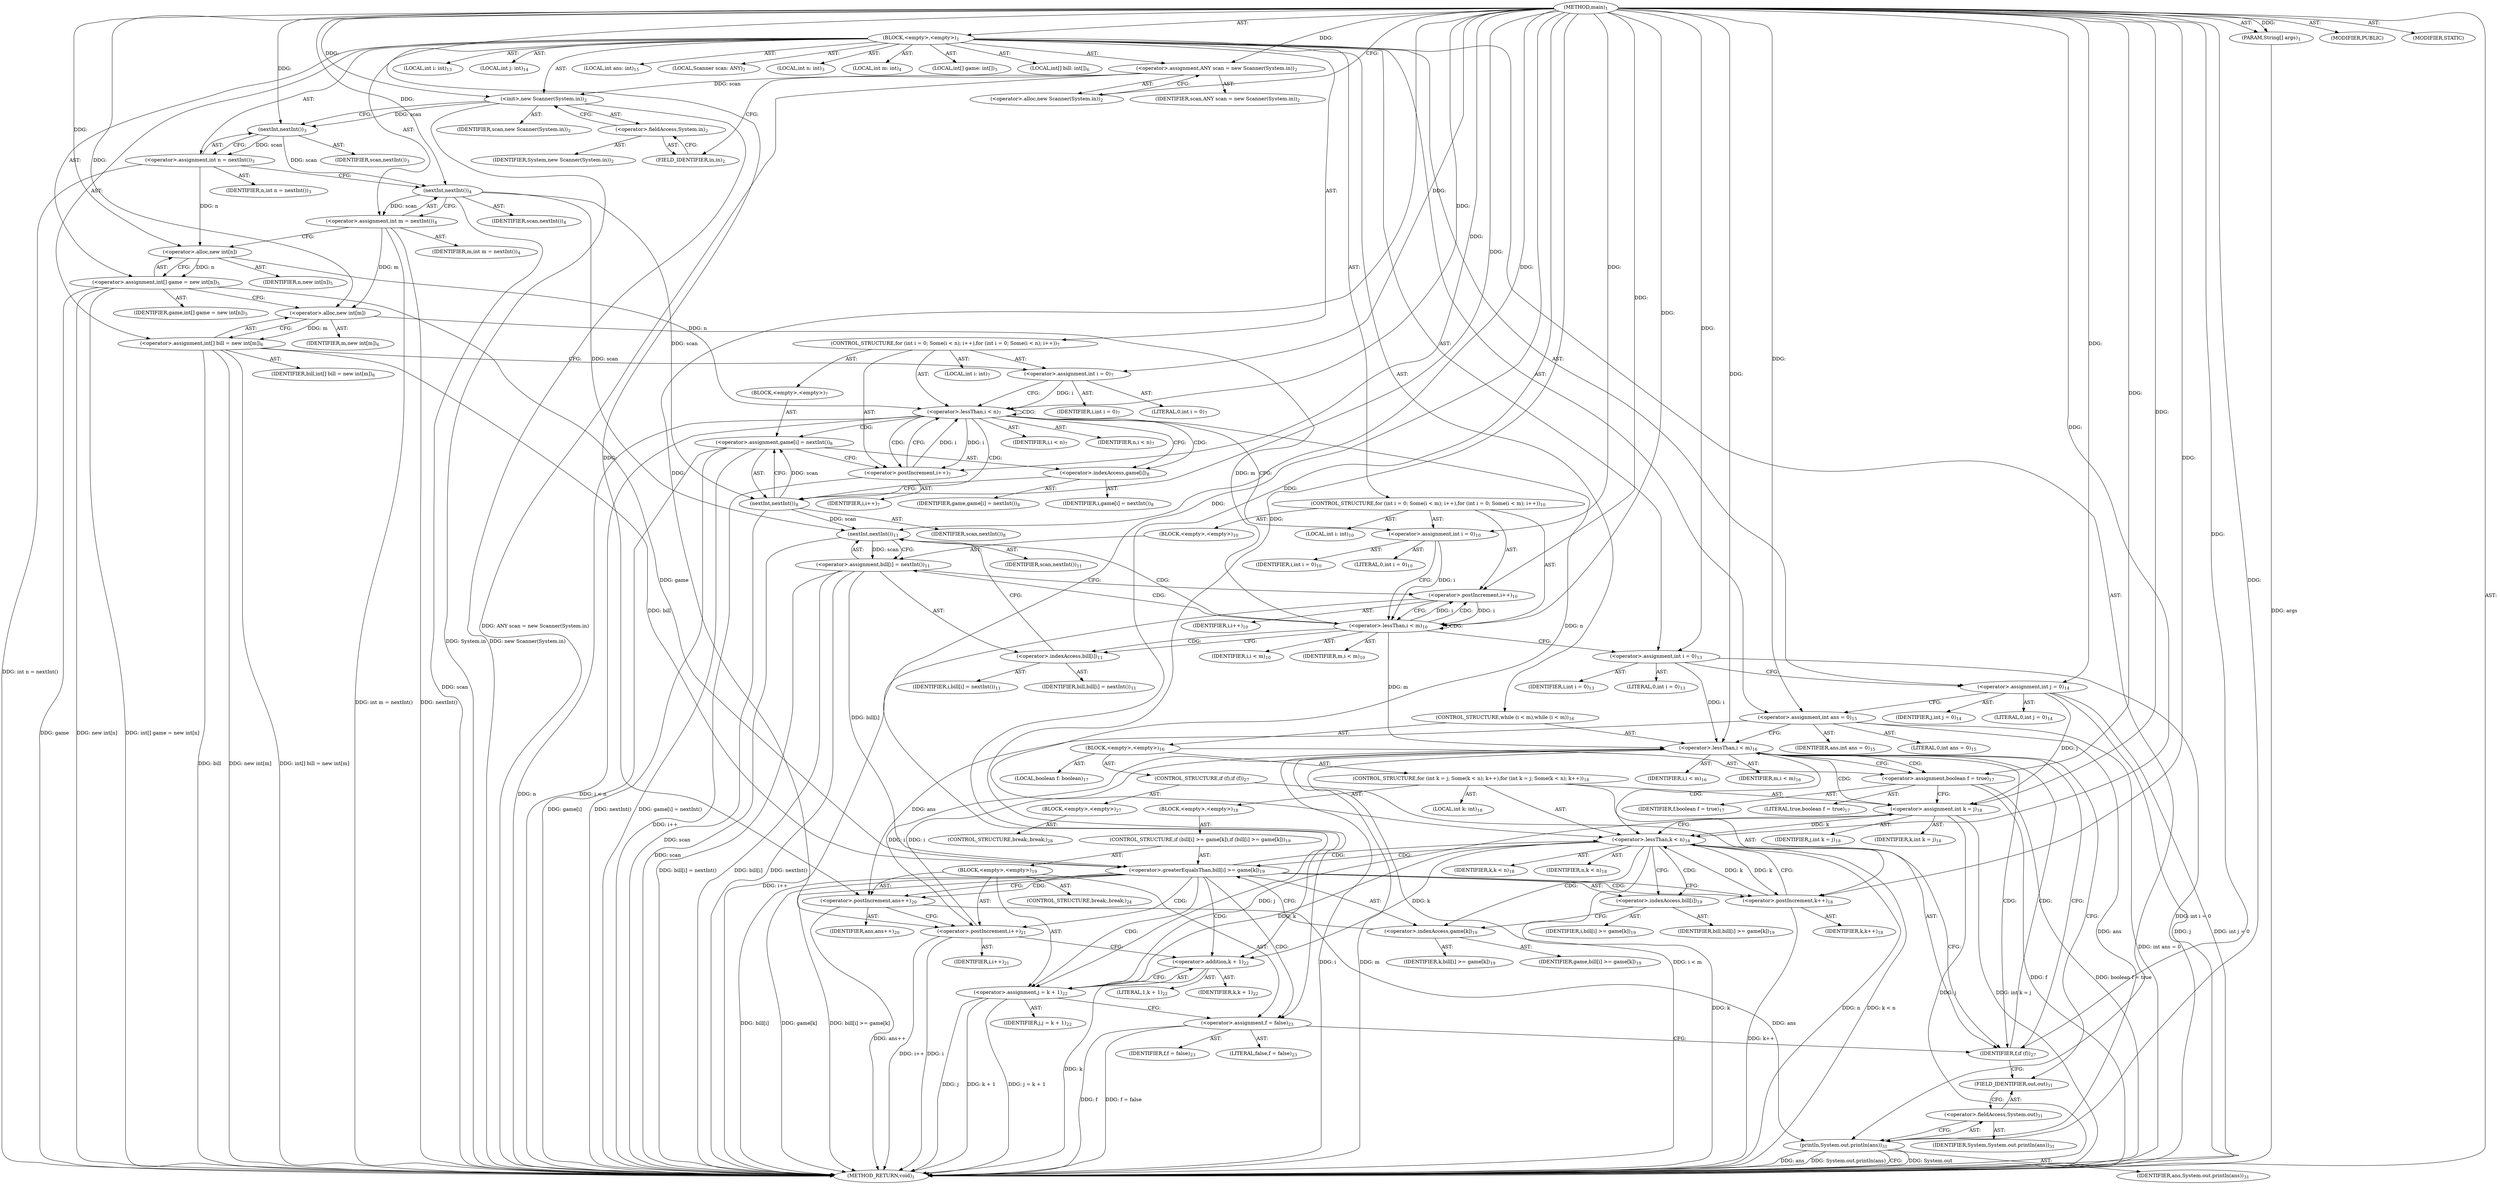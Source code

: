 digraph "main" {  
"19" [label = <(METHOD,main)<SUB>1</SUB>> ]
"20" [label = <(PARAM,String[] args)<SUB>1</SUB>> ]
"21" [label = <(BLOCK,&lt;empty&gt;,&lt;empty&gt;)<SUB>1</SUB>> ]
"4" [label = <(LOCAL,Scanner scan: ANY)<SUB>2</SUB>> ]
"22" [label = <(&lt;operator&gt;.assignment,ANY scan = new Scanner(System.in))<SUB>2</SUB>> ]
"23" [label = <(IDENTIFIER,scan,ANY scan = new Scanner(System.in))<SUB>2</SUB>> ]
"24" [label = <(&lt;operator&gt;.alloc,new Scanner(System.in))<SUB>2</SUB>> ]
"25" [label = <(&lt;init&gt;,new Scanner(System.in))<SUB>2</SUB>> ]
"3" [label = <(IDENTIFIER,scan,new Scanner(System.in))<SUB>2</SUB>> ]
"26" [label = <(&lt;operator&gt;.fieldAccess,System.in)<SUB>2</SUB>> ]
"27" [label = <(IDENTIFIER,System,new Scanner(System.in))<SUB>2</SUB>> ]
"28" [label = <(FIELD_IDENTIFIER,in,in)<SUB>2</SUB>> ]
"29" [label = <(LOCAL,int n: int)<SUB>3</SUB>> ]
"30" [label = <(&lt;operator&gt;.assignment,int n = nextInt())<SUB>3</SUB>> ]
"31" [label = <(IDENTIFIER,n,int n = nextInt())<SUB>3</SUB>> ]
"32" [label = <(nextInt,nextInt())<SUB>3</SUB>> ]
"33" [label = <(IDENTIFIER,scan,nextInt())<SUB>3</SUB>> ]
"34" [label = <(LOCAL,int m: int)<SUB>4</SUB>> ]
"35" [label = <(&lt;operator&gt;.assignment,int m = nextInt())<SUB>4</SUB>> ]
"36" [label = <(IDENTIFIER,m,int m = nextInt())<SUB>4</SUB>> ]
"37" [label = <(nextInt,nextInt())<SUB>4</SUB>> ]
"38" [label = <(IDENTIFIER,scan,nextInt())<SUB>4</SUB>> ]
"39" [label = <(LOCAL,int[] game: int[])<SUB>5</SUB>> ]
"40" [label = <(&lt;operator&gt;.assignment,int[] game = new int[n])<SUB>5</SUB>> ]
"41" [label = <(IDENTIFIER,game,int[] game = new int[n])<SUB>5</SUB>> ]
"42" [label = <(&lt;operator&gt;.alloc,new int[n])> ]
"43" [label = <(IDENTIFIER,n,new int[n])<SUB>5</SUB>> ]
"44" [label = <(LOCAL,int[] bill: int[])<SUB>6</SUB>> ]
"45" [label = <(&lt;operator&gt;.assignment,int[] bill = new int[m])<SUB>6</SUB>> ]
"46" [label = <(IDENTIFIER,bill,int[] bill = new int[m])<SUB>6</SUB>> ]
"47" [label = <(&lt;operator&gt;.alloc,new int[m])> ]
"48" [label = <(IDENTIFIER,m,new int[m])<SUB>6</SUB>> ]
"49" [label = <(CONTROL_STRUCTURE,for (int i = 0; Some(i &lt; n); i++),for (int i = 0; Some(i &lt; n); i++))<SUB>7</SUB>> ]
"50" [label = <(LOCAL,int i: int)<SUB>7</SUB>> ]
"51" [label = <(&lt;operator&gt;.assignment,int i = 0)<SUB>7</SUB>> ]
"52" [label = <(IDENTIFIER,i,int i = 0)<SUB>7</SUB>> ]
"53" [label = <(LITERAL,0,int i = 0)<SUB>7</SUB>> ]
"54" [label = <(&lt;operator&gt;.lessThan,i &lt; n)<SUB>7</SUB>> ]
"55" [label = <(IDENTIFIER,i,i &lt; n)<SUB>7</SUB>> ]
"56" [label = <(IDENTIFIER,n,i &lt; n)<SUB>7</SUB>> ]
"57" [label = <(&lt;operator&gt;.postIncrement,i++)<SUB>7</SUB>> ]
"58" [label = <(IDENTIFIER,i,i++)<SUB>7</SUB>> ]
"59" [label = <(BLOCK,&lt;empty&gt;,&lt;empty&gt;)<SUB>7</SUB>> ]
"60" [label = <(&lt;operator&gt;.assignment,game[i] = nextInt())<SUB>8</SUB>> ]
"61" [label = <(&lt;operator&gt;.indexAccess,game[i])<SUB>8</SUB>> ]
"62" [label = <(IDENTIFIER,game,game[i] = nextInt())<SUB>8</SUB>> ]
"63" [label = <(IDENTIFIER,i,game[i] = nextInt())<SUB>8</SUB>> ]
"64" [label = <(nextInt,nextInt())<SUB>8</SUB>> ]
"65" [label = <(IDENTIFIER,scan,nextInt())<SUB>8</SUB>> ]
"66" [label = <(CONTROL_STRUCTURE,for (int i = 0; Some(i &lt; m); i++),for (int i = 0; Some(i &lt; m); i++))<SUB>10</SUB>> ]
"67" [label = <(LOCAL,int i: int)<SUB>10</SUB>> ]
"68" [label = <(&lt;operator&gt;.assignment,int i = 0)<SUB>10</SUB>> ]
"69" [label = <(IDENTIFIER,i,int i = 0)<SUB>10</SUB>> ]
"70" [label = <(LITERAL,0,int i = 0)<SUB>10</SUB>> ]
"71" [label = <(&lt;operator&gt;.lessThan,i &lt; m)<SUB>10</SUB>> ]
"72" [label = <(IDENTIFIER,i,i &lt; m)<SUB>10</SUB>> ]
"73" [label = <(IDENTIFIER,m,i &lt; m)<SUB>10</SUB>> ]
"74" [label = <(&lt;operator&gt;.postIncrement,i++)<SUB>10</SUB>> ]
"75" [label = <(IDENTIFIER,i,i++)<SUB>10</SUB>> ]
"76" [label = <(BLOCK,&lt;empty&gt;,&lt;empty&gt;)<SUB>10</SUB>> ]
"77" [label = <(&lt;operator&gt;.assignment,bill[i] = nextInt())<SUB>11</SUB>> ]
"78" [label = <(&lt;operator&gt;.indexAccess,bill[i])<SUB>11</SUB>> ]
"79" [label = <(IDENTIFIER,bill,bill[i] = nextInt())<SUB>11</SUB>> ]
"80" [label = <(IDENTIFIER,i,bill[i] = nextInt())<SUB>11</SUB>> ]
"81" [label = <(nextInt,nextInt())<SUB>11</SUB>> ]
"82" [label = <(IDENTIFIER,scan,nextInt())<SUB>11</SUB>> ]
"83" [label = <(LOCAL,int i: int)<SUB>13</SUB>> ]
"84" [label = <(&lt;operator&gt;.assignment,int i = 0)<SUB>13</SUB>> ]
"85" [label = <(IDENTIFIER,i,int i = 0)<SUB>13</SUB>> ]
"86" [label = <(LITERAL,0,int i = 0)<SUB>13</SUB>> ]
"87" [label = <(LOCAL,int j: int)<SUB>14</SUB>> ]
"88" [label = <(&lt;operator&gt;.assignment,int j = 0)<SUB>14</SUB>> ]
"89" [label = <(IDENTIFIER,j,int j = 0)<SUB>14</SUB>> ]
"90" [label = <(LITERAL,0,int j = 0)<SUB>14</SUB>> ]
"91" [label = <(LOCAL,int ans: int)<SUB>15</SUB>> ]
"92" [label = <(&lt;operator&gt;.assignment,int ans = 0)<SUB>15</SUB>> ]
"93" [label = <(IDENTIFIER,ans,int ans = 0)<SUB>15</SUB>> ]
"94" [label = <(LITERAL,0,int ans = 0)<SUB>15</SUB>> ]
"95" [label = <(CONTROL_STRUCTURE,while (i &lt; m),while (i &lt; m))<SUB>16</SUB>> ]
"96" [label = <(&lt;operator&gt;.lessThan,i &lt; m)<SUB>16</SUB>> ]
"97" [label = <(IDENTIFIER,i,i &lt; m)<SUB>16</SUB>> ]
"98" [label = <(IDENTIFIER,m,i &lt; m)<SUB>16</SUB>> ]
"99" [label = <(BLOCK,&lt;empty&gt;,&lt;empty&gt;)<SUB>16</SUB>> ]
"100" [label = <(LOCAL,boolean f: boolean)<SUB>17</SUB>> ]
"101" [label = <(&lt;operator&gt;.assignment,boolean f = true)<SUB>17</SUB>> ]
"102" [label = <(IDENTIFIER,f,boolean f = true)<SUB>17</SUB>> ]
"103" [label = <(LITERAL,true,boolean f = true)<SUB>17</SUB>> ]
"104" [label = <(CONTROL_STRUCTURE,for (int k = j; Some(k &lt; n); k++),for (int k = j; Some(k &lt; n); k++))<SUB>18</SUB>> ]
"105" [label = <(LOCAL,int k: int)<SUB>18</SUB>> ]
"106" [label = <(&lt;operator&gt;.assignment,int k = j)<SUB>18</SUB>> ]
"107" [label = <(IDENTIFIER,k,int k = j)<SUB>18</SUB>> ]
"108" [label = <(IDENTIFIER,j,int k = j)<SUB>18</SUB>> ]
"109" [label = <(&lt;operator&gt;.lessThan,k &lt; n)<SUB>18</SUB>> ]
"110" [label = <(IDENTIFIER,k,k &lt; n)<SUB>18</SUB>> ]
"111" [label = <(IDENTIFIER,n,k &lt; n)<SUB>18</SUB>> ]
"112" [label = <(&lt;operator&gt;.postIncrement,k++)<SUB>18</SUB>> ]
"113" [label = <(IDENTIFIER,k,k++)<SUB>18</SUB>> ]
"114" [label = <(BLOCK,&lt;empty&gt;,&lt;empty&gt;)<SUB>18</SUB>> ]
"115" [label = <(CONTROL_STRUCTURE,if (bill[i] &gt;= game[k]),if (bill[i] &gt;= game[k]))<SUB>19</SUB>> ]
"116" [label = <(&lt;operator&gt;.greaterEqualsThan,bill[i] &gt;= game[k])<SUB>19</SUB>> ]
"117" [label = <(&lt;operator&gt;.indexAccess,bill[i])<SUB>19</SUB>> ]
"118" [label = <(IDENTIFIER,bill,bill[i] &gt;= game[k])<SUB>19</SUB>> ]
"119" [label = <(IDENTIFIER,i,bill[i] &gt;= game[k])<SUB>19</SUB>> ]
"120" [label = <(&lt;operator&gt;.indexAccess,game[k])<SUB>19</SUB>> ]
"121" [label = <(IDENTIFIER,game,bill[i] &gt;= game[k])<SUB>19</SUB>> ]
"122" [label = <(IDENTIFIER,k,bill[i] &gt;= game[k])<SUB>19</SUB>> ]
"123" [label = <(BLOCK,&lt;empty&gt;,&lt;empty&gt;)<SUB>19</SUB>> ]
"124" [label = <(&lt;operator&gt;.postIncrement,ans++)<SUB>20</SUB>> ]
"125" [label = <(IDENTIFIER,ans,ans++)<SUB>20</SUB>> ]
"126" [label = <(&lt;operator&gt;.postIncrement,i++)<SUB>21</SUB>> ]
"127" [label = <(IDENTIFIER,i,i++)<SUB>21</SUB>> ]
"128" [label = <(&lt;operator&gt;.assignment,j = k + 1)<SUB>22</SUB>> ]
"129" [label = <(IDENTIFIER,j,j = k + 1)<SUB>22</SUB>> ]
"130" [label = <(&lt;operator&gt;.addition,k + 1)<SUB>22</SUB>> ]
"131" [label = <(IDENTIFIER,k,k + 1)<SUB>22</SUB>> ]
"132" [label = <(LITERAL,1,k + 1)<SUB>22</SUB>> ]
"133" [label = <(&lt;operator&gt;.assignment,f = false)<SUB>23</SUB>> ]
"134" [label = <(IDENTIFIER,f,f = false)<SUB>23</SUB>> ]
"135" [label = <(LITERAL,false,f = false)<SUB>23</SUB>> ]
"136" [label = <(CONTROL_STRUCTURE,break;,break;)<SUB>24</SUB>> ]
"137" [label = <(CONTROL_STRUCTURE,if (f),if (f))<SUB>27</SUB>> ]
"138" [label = <(IDENTIFIER,f,if (f))<SUB>27</SUB>> ]
"139" [label = <(BLOCK,&lt;empty&gt;,&lt;empty&gt;)<SUB>27</SUB>> ]
"140" [label = <(CONTROL_STRUCTURE,break;,break;)<SUB>28</SUB>> ]
"141" [label = <(println,System.out.println(ans))<SUB>31</SUB>> ]
"142" [label = <(&lt;operator&gt;.fieldAccess,System.out)<SUB>31</SUB>> ]
"143" [label = <(IDENTIFIER,System,System.out.println(ans))<SUB>31</SUB>> ]
"144" [label = <(FIELD_IDENTIFIER,out,out)<SUB>31</SUB>> ]
"145" [label = <(IDENTIFIER,ans,System.out.println(ans))<SUB>31</SUB>> ]
"146" [label = <(MODIFIER,PUBLIC)> ]
"147" [label = <(MODIFIER,STATIC)> ]
"148" [label = <(METHOD_RETURN,void)<SUB>1</SUB>> ]
  "19" -> "20"  [ label = "AST: "] 
  "19" -> "21"  [ label = "AST: "] 
  "19" -> "146"  [ label = "AST: "] 
  "19" -> "147"  [ label = "AST: "] 
  "19" -> "148"  [ label = "AST: "] 
  "21" -> "4"  [ label = "AST: "] 
  "21" -> "22"  [ label = "AST: "] 
  "21" -> "25"  [ label = "AST: "] 
  "21" -> "29"  [ label = "AST: "] 
  "21" -> "30"  [ label = "AST: "] 
  "21" -> "34"  [ label = "AST: "] 
  "21" -> "35"  [ label = "AST: "] 
  "21" -> "39"  [ label = "AST: "] 
  "21" -> "40"  [ label = "AST: "] 
  "21" -> "44"  [ label = "AST: "] 
  "21" -> "45"  [ label = "AST: "] 
  "21" -> "49"  [ label = "AST: "] 
  "21" -> "66"  [ label = "AST: "] 
  "21" -> "83"  [ label = "AST: "] 
  "21" -> "84"  [ label = "AST: "] 
  "21" -> "87"  [ label = "AST: "] 
  "21" -> "88"  [ label = "AST: "] 
  "21" -> "91"  [ label = "AST: "] 
  "21" -> "92"  [ label = "AST: "] 
  "21" -> "95"  [ label = "AST: "] 
  "21" -> "141"  [ label = "AST: "] 
  "22" -> "23"  [ label = "AST: "] 
  "22" -> "24"  [ label = "AST: "] 
  "25" -> "3"  [ label = "AST: "] 
  "25" -> "26"  [ label = "AST: "] 
  "26" -> "27"  [ label = "AST: "] 
  "26" -> "28"  [ label = "AST: "] 
  "30" -> "31"  [ label = "AST: "] 
  "30" -> "32"  [ label = "AST: "] 
  "32" -> "33"  [ label = "AST: "] 
  "35" -> "36"  [ label = "AST: "] 
  "35" -> "37"  [ label = "AST: "] 
  "37" -> "38"  [ label = "AST: "] 
  "40" -> "41"  [ label = "AST: "] 
  "40" -> "42"  [ label = "AST: "] 
  "42" -> "43"  [ label = "AST: "] 
  "45" -> "46"  [ label = "AST: "] 
  "45" -> "47"  [ label = "AST: "] 
  "47" -> "48"  [ label = "AST: "] 
  "49" -> "50"  [ label = "AST: "] 
  "49" -> "51"  [ label = "AST: "] 
  "49" -> "54"  [ label = "AST: "] 
  "49" -> "57"  [ label = "AST: "] 
  "49" -> "59"  [ label = "AST: "] 
  "51" -> "52"  [ label = "AST: "] 
  "51" -> "53"  [ label = "AST: "] 
  "54" -> "55"  [ label = "AST: "] 
  "54" -> "56"  [ label = "AST: "] 
  "57" -> "58"  [ label = "AST: "] 
  "59" -> "60"  [ label = "AST: "] 
  "60" -> "61"  [ label = "AST: "] 
  "60" -> "64"  [ label = "AST: "] 
  "61" -> "62"  [ label = "AST: "] 
  "61" -> "63"  [ label = "AST: "] 
  "64" -> "65"  [ label = "AST: "] 
  "66" -> "67"  [ label = "AST: "] 
  "66" -> "68"  [ label = "AST: "] 
  "66" -> "71"  [ label = "AST: "] 
  "66" -> "74"  [ label = "AST: "] 
  "66" -> "76"  [ label = "AST: "] 
  "68" -> "69"  [ label = "AST: "] 
  "68" -> "70"  [ label = "AST: "] 
  "71" -> "72"  [ label = "AST: "] 
  "71" -> "73"  [ label = "AST: "] 
  "74" -> "75"  [ label = "AST: "] 
  "76" -> "77"  [ label = "AST: "] 
  "77" -> "78"  [ label = "AST: "] 
  "77" -> "81"  [ label = "AST: "] 
  "78" -> "79"  [ label = "AST: "] 
  "78" -> "80"  [ label = "AST: "] 
  "81" -> "82"  [ label = "AST: "] 
  "84" -> "85"  [ label = "AST: "] 
  "84" -> "86"  [ label = "AST: "] 
  "88" -> "89"  [ label = "AST: "] 
  "88" -> "90"  [ label = "AST: "] 
  "92" -> "93"  [ label = "AST: "] 
  "92" -> "94"  [ label = "AST: "] 
  "95" -> "96"  [ label = "AST: "] 
  "95" -> "99"  [ label = "AST: "] 
  "96" -> "97"  [ label = "AST: "] 
  "96" -> "98"  [ label = "AST: "] 
  "99" -> "100"  [ label = "AST: "] 
  "99" -> "101"  [ label = "AST: "] 
  "99" -> "104"  [ label = "AST: "] 
  "99" -> "137"  [ label = "AST: "] 
  "101" -> "102"  [ label = "AST: "] 
  "101" -> "103"  [ label = "AST: "] 
  "104" -> "105"  [ label = "AST: "] 
  "104" -> "106"  [ label = "AST: "] 
  "104" -> "109"  [ label = "AST: "] 
  "104" -> "112"  [ label = "AST: "] 
  "104" -> "114"  [ label = "AST: "] 
  "106" -> "107"  [ label = "AST: "] 
  "106" -> "108"  [ label = "AST: "] 
  "109" -> "110"  [ label = "AST: "] 
  "109" -> "111"  [ label = "AST: "] 
  "112" -> "113"  [ label = "AST: "] 
  "114" -> "115"  [ label = "AST: "] 
  "115" -> "116"  [ label = "AST: "] 
  "115" -> "123"  [ label = "AST: "] 
  "116" -> "117"  [ label = "AST: "] 
  "116" -> "120"  [ label = "AST: "] 
  "117" -> "118"  [ label = "AST: "] 
  "117" -> "119"  [ label = "AST: "] 
  "120" -> "121"  [ label = "AST: "] 
  "120" -> "122"  [ label = "AST: "] 
  "123" -> "124"  [ label = "AST: "] 
  "123" -> "126"  [ label = "AST: "] 
  "123" -> "128"  [ label = "AST: "] 
  "123" -> "133"  [ label = "AST: "] 
  "123" -> "136"  [ label = "AST: "] 
  "124" -> "125"  [ label = "AST: "] 
  "126" -> "127"  [ label = "AST: "] 
  "128" -> "129"  [ label = "AST: "] 
  "128" -> "130"  [ label = "AST: "] 
  "130" -> "131"  [ label = "AST: "] 
  "130" -> "132"  [ label = "AST: "] 
  "133" -> "134"  [ label = "AST: "] 
  "133" -> "135"  [ label = "AST: "] 
  "137" -> "138"  [ label = "AST: "] 
  "137" -> "139"  [ label = "AST: "] 
  "139" -> "140"  [ label = "AST: "] 
  "141" -> "142"  [ label = "AST: "] 
  "141" -> "145"  [ label = "AST: "] 
  "142" -> "143"  [ label = "AST: "] 
  "142" -> "144"  [ label = "AST: "] 
  "22" -> "28"  [ label = "CFG: "] 
  "25" -> "32"  [ label = "CFG: "] 
  "30" -> "37"  [ label = "CFG: "] 
  "35" -> "42"  [ label = "CFG: "] 
  "40" -> "47"  [ label = "CFG: "] 
  "45" -> "51"  [ label = "CFG: "] 
  "84" -> "88"  [ label = "CFG: "] 
  "88" -> "92"  [ label = "CFG: "] 
  "92" -> "96"  [ label = "CFG: "] 
  "141" -> "148"  [ label = "CFG: "] 
  "24" -> "22"  [ label = "CFG: "] 
  "26" -> "25"  [ label = "CFG: "] 
  "32" -> "30"  [ label = "CFG: "] 
  "37" -> "35"  [ label = "CFG: "] 
  "42" -> "40"  [ label = "CFG: "] 
  "47" -> "45"  [ label = "CFG: "] 
  "51" -> "54"  [ label = "CFG: "] 
  "54" -> "61"  [ label = "CFG: "] 
  "54" -> "68"  [ label = "CFG: "] 
  "57" -> "54"  [ label = "CFG: "] 
  "68" -> "71"  [ label = "CFG: "] 
  "71" -> "78"  [ label = "CFG: "] 
  "71" -> "84"  [ label = "CFG: "] 
  "74" -> "71"  [ label = "CFG: "] 
  "96" -> "101"  [ label = "CFG: "] 
  "96" -> "144"  [ label = "CFG: "] 
  "142" -> "141"  [ label = "CFG: "] 
  "28" -> "26"  [ label = "CFG: "] 
  "60" -> "57"  [ label = "CFG: "] 
  "77" -> "74"  [ label = "CFG: "] 
  "101" -> "106"  [ label = "CFG: "] 
  "144" -> "142"  [ label = "CFG: "] 
  "61" -> "64"  [ label = "CFG: "] 
  "64" -> "60"  [ label = "CFG: "] 
  "78" -> "81"  [ label = "CFG: "] 
  "81" -> "77"  [ label = "CFG: "] 
  "106" -> "109"  [ label = "CFG: "] 
  "109" -> "138"  [ label = "CFG: "] 
  "109" -> "117"  [ label = "CFG: "] 
  "112" -> "109"  [ label = "CFG: "] 
  "138" -> "96"  [ label = "CFG: "] 
  "138" -> "144"  [ label = "CFG: "] 
  "116" -> "124"  [ label = "CFG: "] 
  "116" -> "112"  [ label = "CFG: "] 
  "117" -> "120"  [ label = "CFG: "] 
  "120" -> "116"  [ label = "CFG: "] 
  "124" -> "126"  [ label = "CFG: "] 
  "126" -> "130"  [ label = "CFG: "] 
  "128" -> "133"  [ label = "CFG: "] 
  "133" -> "138"  [ label = "CFG: "] 
  "130" -> "128"  [ label = "CFG: "] 
  "19" -> "24"  [ label = "CFG: "] 
  "20" -> "148"  [ label = "DDG: args"] 
  "22" -> "148"  [ label = "DDG: ANY scan = new Scanner(System.in)"] 
  "25" -> "148"  [ label = "DDG: System.in"] 
  "25" -> "148"  [ label = "DDG: new Scanner(System.in)"] 
  "30" -> "148"  [ label = "DDG: int n = nextInt()"] 
  "37" -> "148"  [ label = "DDG: scan"] 
  "35" -> "148"  [ label = "DDG: nextInt()"] 
  "35" -> "148"  [ label = "DDG: int m = nextInt()"] 
  "40" -> "148"  [ label = "DDG: game"] 
  "40" -> "148"  [ label = "DDG: new int[n]"] 
  "40" -> "148"  [ label = "DDG: int[] game = new int[n]"] 
  "45" -> "148"  [ label = "DDG: bill"] 
  "45" -> "148"  [ label = "DDG: new int[m]"] 
  "45" -> "148"  [ label = "DDG: int[] bill = new int[m]"] 
  "54" -> "148"  [ label = "DDG: n"] 
  "54" -> "148"  [ label = "DDG: i &lt; n"] 
  "84" -> "148"  [ label = "DDG: int i = 0"] 
  "88" -> "148"  [ label = "DDG: j"] 
  "88" -> "148"  [ label = "DDG: int j = 0"] 
  "92" -> "148"  [ label = "DDG: int ans = 0"] 
  "96" -> "148"  [ label = "DDG: i"] 
  "96" -> "148"  [ label = "DDG: m"] 
  "96" -> "148"  [ label = "DDG: i &lt; m"] 
  "101" -> "148"  [ label = "DDG: f"] 
  "101" -> "148"  [ label = "DDG: boolean f = true"] 
  "106" -> "148"  [ label = "DDG: j"] 
  "106" -> "148"  [ label = "DDG: int k = j"] 
  "109" -> "148"  [ label = "DDG: k"] 
  "109" -> "148"  [ label = "DDG: n"] 
  "109" -> "148"  [ label = "DDG: k &lt; n"] 
  "116" -> "148"  [ label = "DDG: bill[i]"] 
  "116" -> "148"  [ label = "DDG: game[k]"] 
  "116" -> "148"  [ label = "DDG: bill[i] &gt;= game[k]"] 
  "112" -> "148"  [ label = "DDG: k++"] 
  "124" -> "148"  [ label = "DDG: ans++"] 
  "126" -> "148"  [ label = "DDG: i"] 
  "126" -> "148"  [ label = "DDG: i++"] 
  "128" -> "148"  [ label = "DDG: j"] 
  "130" -> "148"  [ label = "DDG: k"] 
  "128" -> "148"  [ label = "DDG: k + 1"] 
  "128" -> "148"  [ label = "DDG: j = k + 1"] 
  "133" -> "148"  [ label = "DDG: f"] 
  "133" -> "148"  [ label = "DDG: f = false"] 
  "141" -> "148"  [ label = "DDG: System.out"] 
  "141" -> "148"  [ label = "DDG: ans"] 
  "141" -> "148"  [ label = "DDG: System.out.println(ans)"] 
  "77" -> "148"  [ label = "DDG: bill[i]"] 
  "81" -> "148"  [ label = "DDG: scan"] 
  "77" -> "148"  [ label = "DDG: nextInt()"] 
  "77" -> "148"  [ label = "DDG: bill[i] = nextInt()"] 
  "74" -> "148"  [ label = "DDG: i++"] 
  "60" -> "148"  [ label = "DDG: game[i]"] 
  "64" -> "148"  [ label = "DDG: scan"] 
  "60" -> "148"  [ label = "DDG: nextInt()"] 
  "60" -> "148"  [ label = "DDG: game[i] = nextInt()"] 
  "57" -> "148"  [ label = "DDG: i++"] 
  "19" -> "20"  [ label = "DDG: "] 
  "19" -> "22"  [ label = "DDG: "] 
  "32" -> "30"  [ label = "DDG: scan"] 
  "37" -> "35"  [ label = "DDG: scan"] 
  "42" -> "40"  [ label = "DDG: n"] 
  "47" -> "45"  [ label = "DDG: m"] 
  "19" -> "84"  [ label = "DDG: "] 
  "19" -> "88"  [ label = "DDG: "] 
  "19" -> "92"  [ label = "DDG: "] 
  "22" -> "25"  [ label = "DDG: scan"] 
  "19" -> "25"  [ label = "DDG: "] 
  "19" -> "51"  [ label = "DDG: "] 
  "19" -> "68"  [ label = "DDG: "] 
  "92" -> "141"  [ label = "DDG: ans"] 
  "124" -> "141"  [ label = "DDG: ans"] 
  "19" -> "141"  [ label = "DDG: "] 
  "25" -> "32"  [ label = "DDG: scan"] 
  "19" -> "32"  [ label = "DDG: "] 
  "32" -> "37"  [ label = "DDG: scan"] 
  "19" -> "37"  [ label = "DDG: "] 
  "30" -> "42"  [ label = "DDG: n"] 
  "19" -> "42"  [ label = "DDG: "] 
  "35" -> "47"  [ label = "DDG: m"] 
  "19" -> "47"  [ label = "DDG: "] 
  "51" -> "54"  [ label = "DDG: i"] 
  "57" -> "54"  [ label = "DDG: i"] 
  "19" -> "54"  [ label = "DDG: "] 
  "42" -> "54"  [ label = "DDG: n"] 
  "54" -> "57"  [ label = "DDG: i"] 
  "19" -> "57"  [ label = "DDG: "] 
  "64" -> "60"  [ label = "DDG: scan"] 
  "68" -> "71"  [ label = "DDG: i"] 
  "74" -> "71"  [ label = "DDG: i"] 
  "19" -> "71"  [ label = "DDG: "] 
  "47" -> "71"  [ label = "DDG: m"] 
  "71" -> "74"  [ label = "DDG: i"] 
  "19" -> "74"  [ label = "DDG: "] 
  "81" -> "77"  [ label = "DDG: scan"] 
  "84" -> "96"  [ label = "DDG: i"] 
  "126" -> "96"  [ label = "DDG: i"] 
  "19" -> "96"  [ label = "DDG: "] 
  "71" -> "96"  [ label = "DDG: m"] 
  "19" -> "101"  [ label = "DDG: "] 
  "88" -> "106"  [ label = "DDG: j"] 
  "128" -> "106"  [ label = "DDG: j"] 
  "19" -> "106"  [ label = "DDG: "] 
  "19" -> "138"  [ label = "DDG: "] 
  "37" -> "64"  [ label = "DDG: scan"] 
  "19" -> "64"  [ label = "DDG: "] 
  "37" -> "81"  [ label = "DDG: scan"] 
  "64" -> "81"  [ label = "DDG: scan"] 
  "19" -> "81"  [ label = "DDG: "] 
  "106" -> "109"  [ label = "DDG: k"] 
  "112" -> "109"  [ label = "DDG: k"] 
  "19" -> "109"  [ label = "DDG: "] 
  "54" -> "109"  [ label = "DDG: n"] 
  "109" -> "112"  [ label = "DDG: k"] 
  "19" -> "112"  [ label = "DDG: "] 
  "45" -> "116"  [ label = "DDG: bill"] 
  "77" -> "116"  [ label = "DDG: bill[i]"] 
  "40" -> "116"  [ label = "DDG: game"] 
  "109" -> "128"  [ label = "DDG: k"] 
  "19" -> "128"  [ label = "DDG: "] 
  "19" -> "133"  [ label = "DDG: "] 
  "92" -> "124"  [ label = "DDG: ans"] 
  "19" -> "124"  [ label = "DDG: "] 
  "96" -> "126"  [ label = "DDG: i"] 
  "19" -> "126"  [ label = "DDG: "] 
  "109" -> "130"  [ label = "DDG: k"] 
  "19" -> "130"  [ label = "DDG: "] 
  "54" -> "60"  [ label = "CDG: "] 
  "54" -> "64"  [ label = "CDG: "] 
  "54" -> "57"  [ label = "CDG: "] 
  "54" -> "54"  [ label = "CDG: "] 
  "54" -> "61"  [ label = "CDG: "] 
  "71" -> "77"  [ label = "CDG: "] 
  "71" -> "81"  [ label = "CDG: "] 
  "71" -> "74"  [ label = "CDG: "] 
  "71" -> "71"  [ label = "CDG: "] 
  "71" -> "78"  [ label = "CDG: "] 
  "96" -> "106"  [ label = "CDG: "] 
  "96" -> "138"  [ label = "CDG: "] 
  "96" -> "101"  [ label = "CDG: "] 
  "96" -> "109"  [ label = "CDG: "] 
  "109" -> "120"  [ label = "CDG: "] 
  "109" -> "116"  [ label = "CDG: "] 
  "109" -> "117"  [ label = "CDG: "] 
  "138" -> "96"  [ label = "CDG: "] 
  "116" -> "128"  [ label = "CDG: "] 
  "116" -> "112"  [ label = "CDG: "] 
  "116" -> "126"  [ label = "CDG: "] 
  "116" -> "130"  [ label = "CDG: "] 
  "116" -> "124"  [ label = "CDG: "] 
  "116" -> "109"  [ label = "CDG: "] 
  "116" -> "133"  [ label = "CDG: "] 
}

